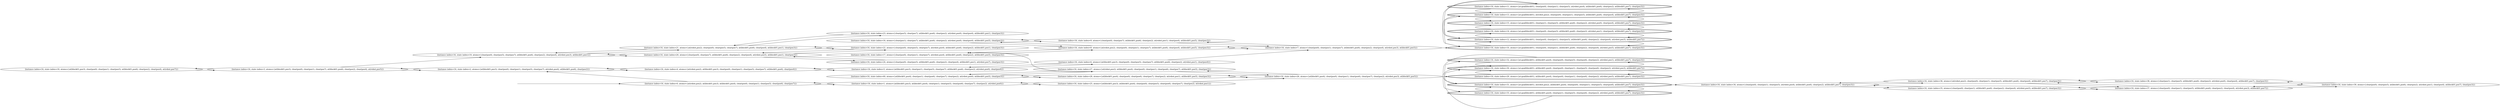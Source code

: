 digraph {
rankdir="LR"
s18[label="(instance index=16, state index=18, atoms={at(block01,pos3), clear(pos0), clear(pos1), clear(pos5), at(block01,pos6), clear(pos2), clear(pos4), at(robot,pos7)})"]
s3[label="(instance index=16, state index=3, atoms={at(block01,pos3), clear(pos0), clear(pos1), clear(pos7), at(block01,pos6), clear(pos2), clear(pos4), at(robot,pos5)})"]
s2[label="(instance index=16, state index=2, atoms={at(block01,pos3), clear(pos0), clear(pos1), clear(pos5), clear(pos7), at(robot,pos4), at(block01,pos6), clear(pos2)})"]
s19[label="(instance index=16, state index=19, atoms={clear(pos0), clear(pos5), clear(pos7), at(block01,pos6), clear(pos2), clear(pos4), at(robot,pos3), at(block01,pos1)})"]
s0[label="(instance index=16, state index=0, atoms={at(robot,pos2), at(block01,pos3), at(block01,pos4), clear(pos0), clear(pos1), clear(pos5), clear(pos6), clear(pos7)})"]
s4[label="(instance index=16, state index=4, atoms={at(robot,pos2), at(block01,pos3), clear(pos0), clear(pos1), clear(pos5), clear(pos7), at(block01,pos6), clear(pos4)})"]
s21[label="(instance index=16, state index=21, atoms={at(robot,pos2), clear(pos0), clear(pos5), clear(pos7), at(block01,pos6), clear(pos4), at(block01,pos1), clear(pos3)})"]
s20[label="(instance index=16, state index=20, atoms={clear(pos0), clear(pos7), at(block01,pos6), clear(pos2), clear(pos4), at(robot,pos5), at(block01,pos1), clear(pos3)})"]
s17[label="(instance index=16, state index=17, atoms={clear(pos0), clear(pos1), clear(pos7), at(robot,pos4), at(block01,pos6), clear(pos2), at(block01,pos5), clear(pos3)})"]
s16[label="(instance index=16, state index=16, atoms={clear(pos1), clear(pos7), at(block01,pos6), clear(pos2), at(robot,pos0), clear(pos4), at(block01,pos5), clear(pos3)})"]
s5[label="(instance index=16, state index=5, atoms={at(block01,pos3), clear(pos1), clear(pos5), clear(pos7), at(block01,pos6), clear(pos2), at(robot,pos0), clear(pos4)})"]
s1[label="(instance index=16, state index=1, atoms={at(block01,pos3), at(block01,pos4), clear(pos1), clear(pos5), clear(pos6), clear(pos7), clear(pos2), at(robot,pos0)})"]
s40[label="(instance index=16, state index=40, atoms={at(block01,pos4), clear(pos1), clear(pos6), clear(pos7), clear(pos2), at(robot,pos0), at(block01,pos5), clear(pos3)})"]
s23[label="(instance index=16, state index=23, atoms={clear(pos5), clear(pos7), at(block01,pos6), clear(pos2), at(robot,pos0), clear(pos4), at(block01,pos1), clear(pos3)})"]
s22[label="(instance index=16, state index=22, atoms={clear(pos0), clear(pos5), clear(pos7), at(robot,pos4), at(block01,pos6), clear(pos2), at(block01,pos1), clear(pos3)})"]
s24[label="(instance index=16, state index=24, atoms={clear(pos0), clear(pos5), at(block01,pos6), clear(pos2), clear(pos4), at(block01,pos1), at(robot,pos7), clear(pos3)})"]
s9[label="(instance index=16, state index=9, atoms={clear(pos0), clear(pos7), at(block01,pos6), clear(pos2), at(robot,pos1), clear(pos4), at(block01,pos5), clear(pos3)})"]
s8[label="(instance index=16, state index=8, atoms={at(robot,pos2), clear(pos0), clear(pos1), clear(pos7), at(block01,pos6), clear(pos4), at(block01,pos5), clear(pos3)})"]
s6[label="(instance index=16, state index=6, atoms={at(block01,pos3), clear(pos0), clear(pos5), clear(pos7), at(block01,pos6), clear(pos2), at(robot,pos1), clear(pos4)})"]
s28[label="(instance index=16, state index=28, atoms={at(block01,pos4), clear(pos0), clear(pos6), clear(pos7), clear(pos2), at(robot,pos1), at(block01,pos5), clear(pos3)})"]
s27[label="(instance index=16, state index=27, atoms={at(robot,pos2), at(block01,pos4), clear(pos0), clear(pos1), clear(pos6), clear(pos7), at(block01,pos5), clear(pos3)})"]
s25[label="(instance index=16, state index=25, atoms={at(block01,pos3), at(block01,pos4), clear(pos0), clear(pos5), clear(pos6), clear(pos7), clear(pos2), at(robot,pos1)})"]
s26[label="(instance index=16, state index=26, atoms={at(block01,pos4), clear(pos0), clear(pos1), clear(pos6), clear(pos7), clear(pos2), at(robot,pos3), at(block01,pos5)})"]
s7[label="(instance index=16, state index=7, atoms={clear(pos0), clear(pos1), clear(pos7), at(block01,pos6), clear(pos2), clear(pos4), at(robot,pos3), at(block01,pos5)})"]
s31[peripheries=2,label="(instance index=16, state index=31, atoms={at-goal(block01), at(robot,pos2), at(block01,pos4), clear(pos0), clear(pos1), clear(pos5), clear(pos6), at(block01,pos7), clear(pos3)})"]
s30[peripheries=2,label="(instance index=16, state index=30, atoms={at-goal(block01), at(block01,pos4), clear(pos0), clear(pos1), clear(pos5), clear(pos6), clear(pos2), at(robot,pos3), at(block01,pos7)})"]
s29[peripheries=2,label="(instance index=16, state index=29, atoms={at-goal(block01), at(block01,pos4), clear(pos0), clear(pos1), clear(pos6), clear(pos2), at(robot,pos5), at(block01,pos7), clear(pos3)})"]
s15[peripheries=2,label="(instance index=16, state index=15, atoms={at-goal(block01), clear(pos1), clear(pos5), at(block01,pos6), clear(pos2), at(robot,pos0), clear(pos4), at(block01,pos7), clear(pos3)})"]
s14[peripheries=2,label="(instance index=16, state index=14, atoms={at-goal(block01), clear(pos0), clear(pos5), at(block01,pos6), clear(pos2), at(robot,pos1), clear(pos4), at(block01,pos7), clear(pos3)})"]
s13[peripheries=2,label="(instance index=16, state index=13, atoms={at-goal(block01), at(robot,pos2), clear(pos0), clear(pos1), clear(pos5), at(block01,pos6), clear(pos4), at(block01,pos7), clear(pos3)})"]
s12[peripheries=2,label="(instance index=16, state index=12, atoms={at-goal(block01), clear(pos0), clear(pos1), clear(pos5), at(block01,pos6), clear(pos2), clear(pos4), at(robot,pos3), at(block01,pos7)})"]
s11[peripheries=2,label="(instance index=16, state index=11, atoms={at-goal(block01), clear(pos0), clear(pos1), clear(pos5), at(robot,pos4), at(block01,pos6), clear(pos2), at(block01,pos7), clear(pos3)})"]
s33[peripheries=2,label="(instance index=16, state index=33, atoms={at-goal(block01), at(block01,pos4), clear(pos1), clear(pos5), clear(pos6), clear(pos2), at(robot,pos0), at(block01,pos7), clear(pos3)})"]
s10[peripheries=2,label="(instance index=16, state index=10, atoms={at-goal(block01), clear(pos0), clear(pos1), at(block01,pos6), clear(pos2), clear(pos4), at(robot,pos5), at(block01,pos7), clear(pos3)})"]
s32[peripheries=2,label="(instance index=16, state index=32, atoms={at-goal(block01), at(block01,pos4), clear(pos0), clear(pos5), clear(pos6), clear(pos2), at(robot,pos1), at(block01,pos7), clear(pos3)})"]
s34[label="(instance index=16, state index=34, atoms={clear(pos0), clear(pos1), clear(pos5), at(robot,pos4), at(block01,pos6), clear(pos2), at(block01,pos7), clear(pos3)})"]
s36[label="(instance index=16, state index=36, atoms={at(robot,pos2), clear(pos0), clear(pos1), clear(pos5), at(block01,pos6), clear(pos4), at(block01,pos7), clear(pos3)})"]
s35[label="(instance index=16, state index=35, atoms={clear(pos0), clear(pos1), at(block01,pos6), clear(pos2), clear(pos4), at(robot,pos5), at(block01,pos7), clear(pos3)})"]
s38[label="(instance index=16, state index=38, atoms={clear(pos1), clear(pos5), at(block01,pos6), clear(pos2), at(robot,pos0), clear(pos4), at(block01,pos7), clear(pos3)})"]
s37[label="(instance index=16, state index=37, atoms={clear(pos0), clear(pos1), clear(pos5), at(block01,pos6), clear(pos2), clear(pos4), at(robot,pos3), at(block01,pos7)})"]
s39[label="(instance index=16, state index=39, atoms={clear(pos0), clear(pos5), at(block01,pos6), clear(pos2), at(robot,pos1), clear(pos4), at(block01,pos7), clear(pos3)})"]
Dangling [ label = "", style = invis ]
{ rank = same; Dangling }
Dangling -> s0
{ rank = same; s0}
{ rank = same; s3}
{ rank = same; s2,s19}
{ rank = same; s0,s4,s21,s20}
{ rank = same; s17,s16,s5,s1,s40,s23,s22,s24}
{ rank = same; s9,s8,s6,s28,s27,s25}
{ rank = same; s26,s7}
{ rank = same; s31,s30,s29,s15,s14,s13,s12,s11,s33,s10,s32}
{ rank = same; s34}
{ rank = same; s36,s35}
{ rank = same; s38,s37}
{ rank = same; s39}
{
s18->s3
}
{
s3->s2
s3->s18
s3->s19
}
{
s2->s4
s2->s3
s19->s21
s19->s20
}
{
s0->s2
s0->s1
s4->s5
s4->s2
s21->s23
s21->s22
s21->s19
s20->s22
s20->s19
s20->s24
}
{
s17->s8
s16->s9
s16->s8
s5->s6
s5->s4
s1->s25
s1->s0
s40->s28
s40->s27
s23->s21
s22->s21
s22->s20
s24->s20
}
{
s9->s7
s9->s16
s8->s17
s8->s7
s8->s16
s6->s7
s6->s5
s28->s26
s28->s40
s27->s26
s27->s17
s27->s40
s25->s26
s25->s1
}
{
s26->s29
s26->s28
s26->s27
s7->s10
s7->s9
s7->s8
}
{
s31->s34
s31->s30
s31->s33
s30->s31
s30->s29
s30->s32
s29->s30
s15->s14
s15->s13
s14->s15
s14->s12
s13->s15
s13->s12
s13->s11
s12->s14
s12->s13
s12->s10
s11->s13
s11->s10
s33->s31
s33->s32
s10->s12
s10->s11
s32->s30
s32->s33
}
{
s34->s36
s34->s35
}
{
s36->s38
s36->s37
s36->s34
s35->s37
s35->s34
}
{
s38->s39
s38->s36
s37->s39
s37->s36
s37->s35
}
{
s39->s38
s39->s37
}
}
